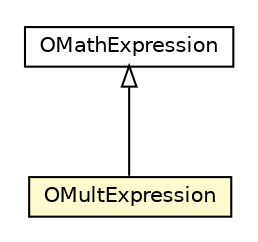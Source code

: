 #!/usr/local/bin/dot
#
# Class diagram 
# Generated by UMLGraph version R5_6-24-gf6e263 (http://www.umlgraph.org/)
#

digraph G {
	edge [fontname="Helvetica",fontsize=10,labelfontname="Helvetica",labelfontsize=10];
	node [fontname="Helvetica",fontsize=10,shape=plaintext];
	nodesep=0.25;
	ranksep=0.5;
	// com.orientechnologies.orient.core.sql.parser.OMultExpression
	c2518527 [label=<<table title="com.orientechnologies.orient.core.sql.parser.OMultExpression" border="0" cellborder="1" cellspacing="0" cellpadding="2" port="p" bgcolor="lemonChiffon" href="./OMultExpression.html">
		<tr><td><table border="0" cellspacing="0" cellpadding="1">
<tr><td align="center" balign="center"> OMultExpression </td></tr>
		</table></td></tr>
		</table>>, URL="./OMultExpression.html", fontname="Helvetica", fontcolor="black", fontsize=10.0];
	// com.orientechnologies.orient.core.sql.parser.OMathExpression
	c2518558 [label=<<table title="com.orientechnologies.orient.core.sql.parser.OMathExpression" border="0" cellborder="1" cellspacing="0" cellpadding="2" port="p" href="./OMathExpression.html">
		<tr><td><table border="0" cellspacing="0" cellpadding="1">
<tr><td align="center" balign="center"> OMathExpression </td></tr>
		</table></td></tr>
		</table>>, URL="./OMathExpression.html", fontname="Helvetica", fontcolor="black", fontsize=10.0];
	//com.orientechnologies.orient.core.sql.parser.OMultExpression extends com.orientechnologies.orient.core.sql.parser.OMathExpression
	c2518558:p -> c2518527:p [dir=back,arrowtail=empty];
}

